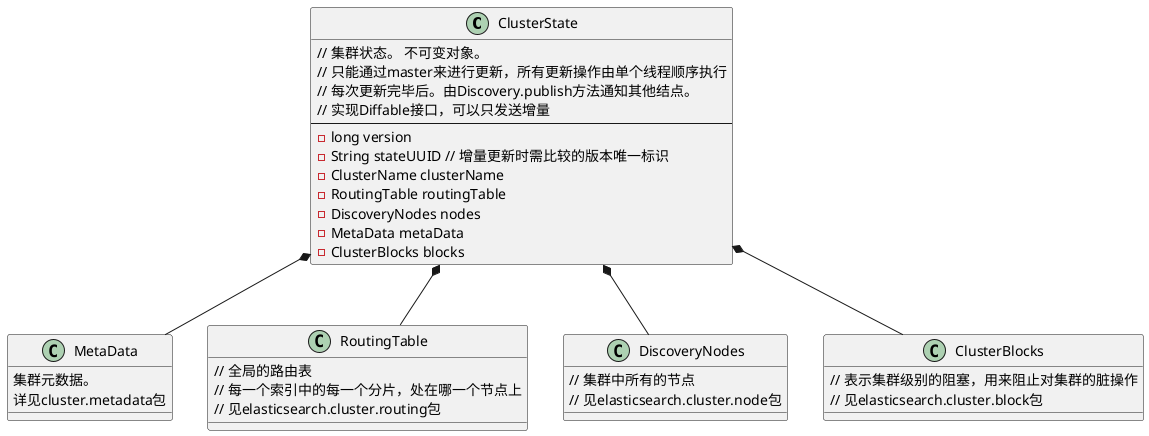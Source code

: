 @startuml

class ClusterState{
    // 集群状态。 不可变对象。
    // 只能通过master来进行更新，所有更新操作由单个线程顺序执行
    // 每次更新完毕后。由Discovery.publish方法通知其他结点。
    // 实现Diffable接口，可以只发送增量
    ---
    -long version
    -String stateUUID // 增量更新时需比较的版本唯一标识
    -ClusterName clusterName
    -RoutingTable routingTable
    -DiscoveryNodes nodes
    -MetaData metaData
    -ClusterBlocks blocks
}

class MetaData{
    集群元数据。
    详见cluster.metadata包
}

class RoutingTable{
    // 全局的路由表
    // 每一个索引中的每一个分片，处在哪一个节点上
    // 见elasticsearch.cluster.routing包
}

class DiscoveryNodes{
    // 集群中所有的节点
    // 见elasticsearch.cluster.node包
}

class ClusterBlocks{
    // 表示集群级别的阻塞，用来阻止对集群的脏操作
    // 见elasticsearch.cluster.block包
}

ClusterState *-- RoutingTable

ClusterState *-- DiscoveryNodes

ClusterState *-- MetaData

ClusterState *-- ClusterBlocks

@enduml